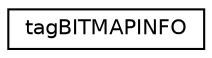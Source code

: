 digraph G
{
  edge [fontname="Helvetica",fontsize="10",labelfontname="Helvetica",labelfontsize="10"];
  node [fontname="Helvetica",fontsize="10",shape=record];
  rankdir="LR";
  Node1 [label="tagBITMAPINFO",height=0.2,width=0.4,color="black", fillcolor="white", style="filled",URL="$structtag_b_i_t_m_a_p_i_n_f_o.html"];
}
